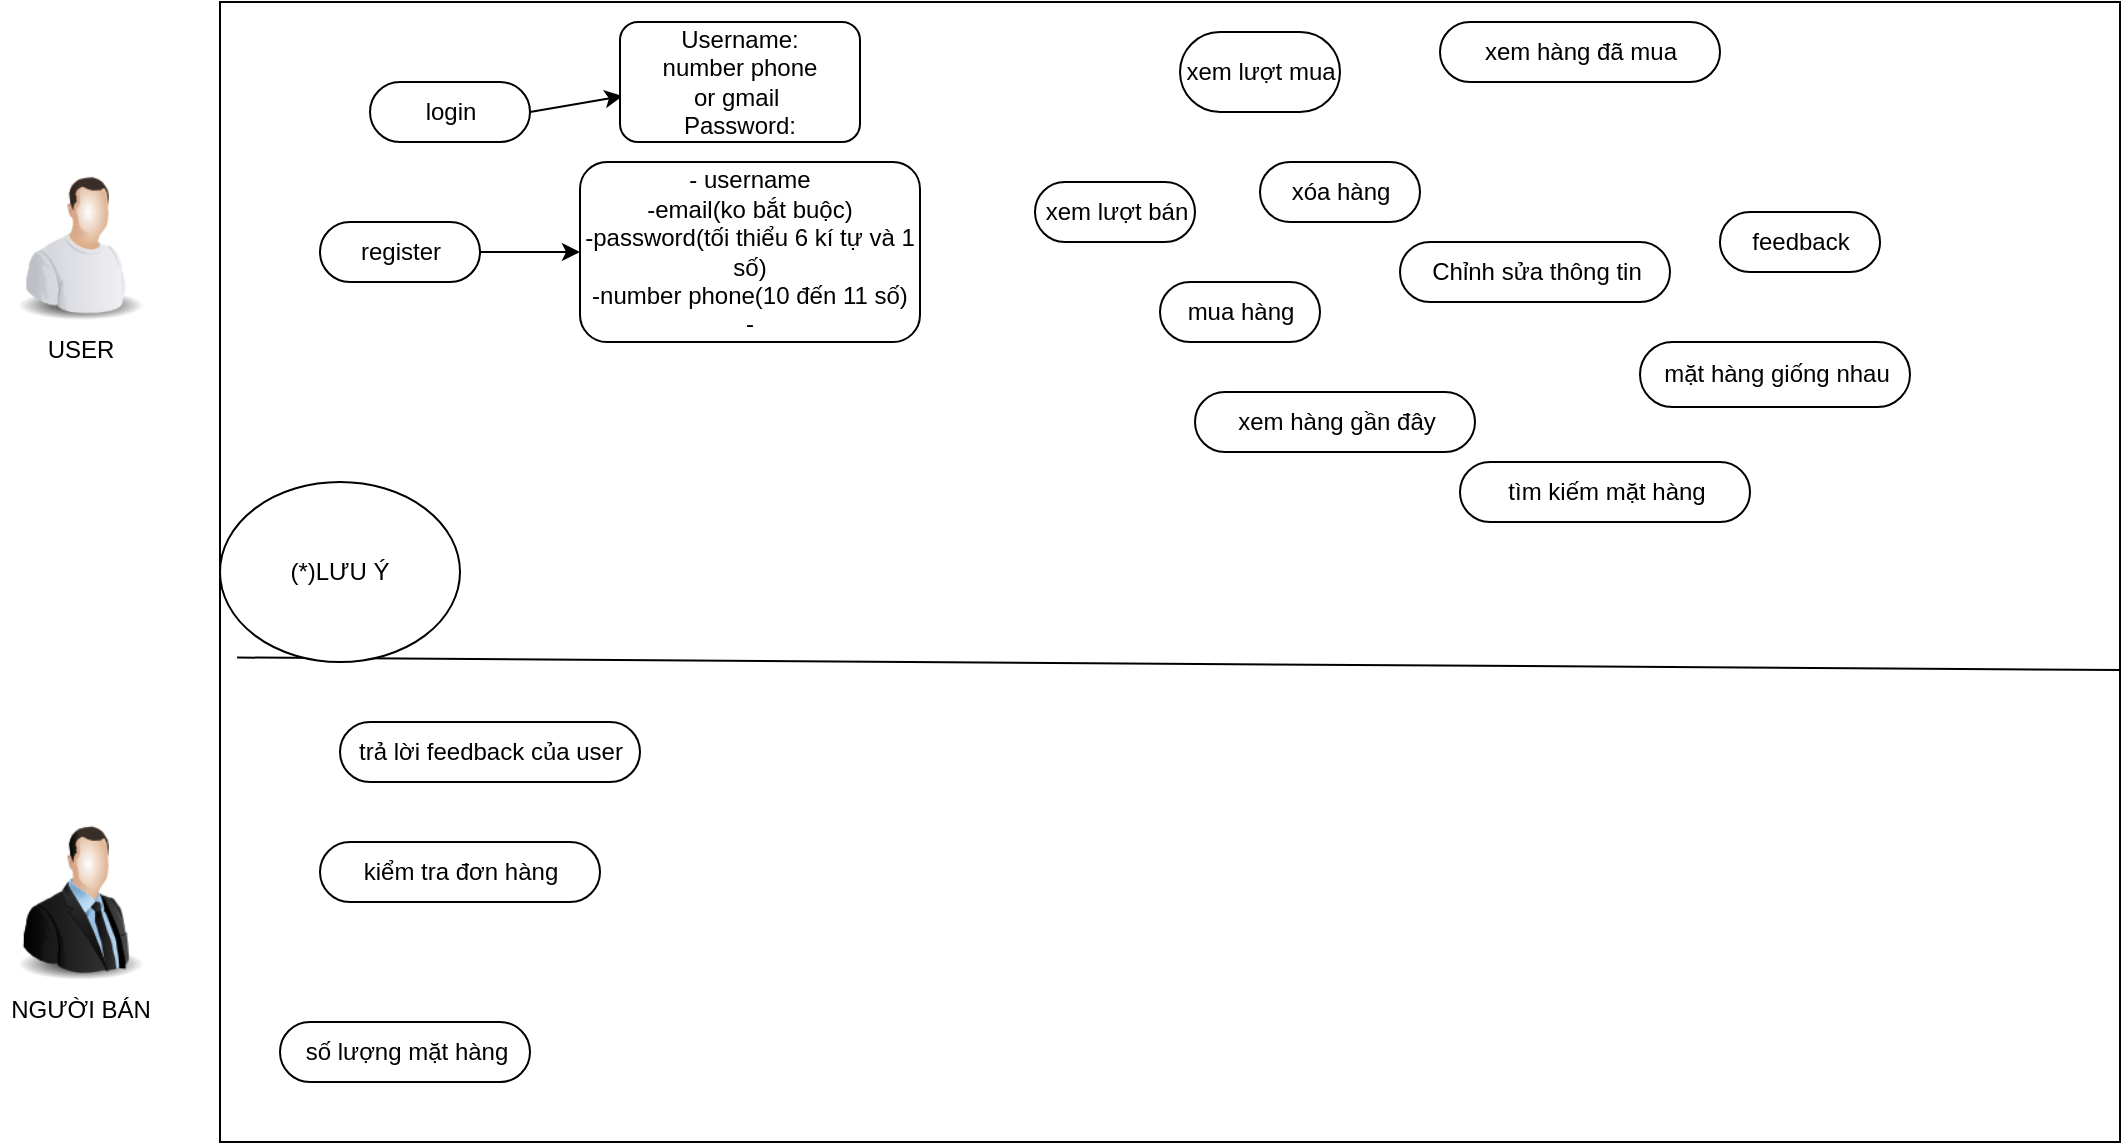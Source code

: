 <mxfile>
    <diagram id="6Yv4ptQ4MMwM81YjcOXj" name="Page-1">
        <mxGraphModel dx="892" dy="452" grid="1" gridSize="10" guides="1" tooltips="1" connect="1" arrows="1" fold="1" page="1" pageScale="1" pageWidth="850" pageHeight="1100" math="0" shadow="0">
            <root>
                <mxCell id="0"/>
                <mxCell id="1" parent="0"/>
                <mxCell id="47" value="" style="verticalLabelPosition=bottom;verticalAlign=top;html=1;shape=mxgraph.basic.rect;fillColor2=none;strokeWidth=1;size=20;indent=5;" parent="1" vertex="1">
                    <mxGeometry x="345" y="100" width="355" height="320" as="geometry"/>
                </mxCell>
                <mxCell id="46" value="" style="html=1;dashed=0;whitespace=wrap;" parent="1" vertex="1">
                    <mxGeometry x="370" y="100" width="310" height="280" as="geometry"/>
                </mxCell>
                <mxCell id="45" value="" style="html=1;dashed=0;whitespace=wrap;" parent="1" vertex="1">
                    <mxGeometry x="330" y="85" width="370" height="295" as="geometry"/>
                </mxCell>
                <mxCell id="28" value="" style="html=1;dashed=0;whitespace=wrap;" parent="1" vertex="1">
                    <mxGeometry x="310" y="70" width="950" height="570" as="geometry"/>
                </mxCell>
                <mxCell id="29" value="NGƯỜI BÁN" style="image;html=1;image=img/lib/clip_art/people/Suit_Man_128x128.png" parent="1" vertex="1">
                    <mxGeometry x="200" y="480" width="80" height="80" as="geometry"/>
                </mxCell>
                <mxCell id="30" value="USER" style="image;html=1;image=img/lib/clip_art/people/Worker_Man_128x128.png" parent="1" vertex="1">
                    <mxGeometry x="200" y="150" width="80" height="80" as="geometry"/>
                </mxCell>
                <mxCell id="58" style="edgeStyle=none;html=1;exitX=1;exitY=0.5;exitDx=0;exitDy=0;exitPerimeter=0;entryX=0;entryY=0.5;entryDx=0;entryDy=0;" parent="1" source="32" target="57" edge="1">
                    <mxGeometry relative="1" as="geometry"/>
                </mxCell>
                <mxCell id="32" value="register" style="html=1;dashed=0;whitespace=wrap;shape=mxgraph.dfd.start" parent="1" vertex="1">
                    <mxGeometry x="360" y="180" width="80" height="30" as="geometry"/>
                </mxCell>
                <mxCell id="33" value="mua hàng" style="html=1;dashed=0;whitespace=wrap;shape=mxgraph.dfd.start" parent="1" vertex="1">
                    <mxGeometry x="780" y="210" width="80" height="30" as="geometry"/>
                </mxCell>
                <mxCell id="34" value="xem lượt mua&lt;br&gt;" style="html=1;dashed=0;whitespace=wrap;shape=mxgraph.dfd.start" parent="1" vertex="1">
                    <mxGeometry x="790" y="85" width="80" height="40" as="geometry"/>
                </mxCell>
                <mxCell id="35" value="xem lượt bán" style="html=1;dashed=0;whitespace=wrap;shape=mxgraph.dfd.start" parent="1" vertex="1">
                    <mxGeometry x="717.5" y="160" width="80" height="30" as="geometry"/>
                </mxCell>
                <mxCell id="37" value="kiểm tra đơn hàng" style="html=1;dashed=0;whitespace=wrap;shape=mxgraph.dfd.start" parent="1" vertex="1">
                    <mxGeometry x="360" y="490" width="140" height="30" as="geometry"/>
                </mxCell>
                <mxCell id="38" value="số lượng mặt hàng" style="html=1;dashed=0;whitespace=wrap;shape=mxgraph.dfd.start" parent="1" vertex="1">
                    <mxGeometry x="340" y="580" width="125" height="30" as="geometry"/>
                </mxCell>
                <mxCell id="55" style="edgeStyle=none;html=1;exitX=1;exitY=0.5;exitDx=0;exitDy=0;exitPerimeter=0;entryX=0.011;entryY=0.617;entryDx=0;entryDy=0;entryPerimeter=0;" parent="1" source="39" target="54" edge="1">
                    <mxGeometry relative="1" as="geometry"/>
                </mxCell>
                <mxCell id="39" value="login" style="html=1;dashed=0;whitespace=wrap;shape=mxgraph.dfd.start" parent="1" vertex="1">
                    <mxGeometry x="385" y="110" width="80" height="30" as="geometry"/>
                </mxCell>
                <mxCell id="42" value="xóa hàng" style="html=1;dashed=0;whitespace=wrap;shape=mxgraph.dfd.start" parent="1" vertex="1">
                    <mxGeometry x="830" y="150" width="80" height="30" as="geometry"/>
                </mxCell>
                <mxCell id="43" value="feedback" style="html=1;dashed=0;whitespace=wrap;shape=mxgraph.dfd.start" parent="1" vertex="1">
                    <mxGeometry x="1060" y="175" width="80" height="30" as="geometry"/>
                </mxCell>
                <mxCell id="44" value="xem hàng đã mua" style="html=1;dashed=0;whitespace=wrap;shape=mxgraph.dfd.start" parent="1" vertex="1">
                    <mxGeometry x="920" y="80" width="140" height="30" as="geometry"/>
                </mxCell>
                <mxCell id="48" value="xem hàng gần đây" style="html=1;dashed=0;whitespace=wrap;shape=mxgraph.dfd.start" parent="1" vertex="1">
                    <mxGeometry x="797.5" y="265" width="140" height="30" as="geometry"/>
                </mxCell>
                <mxCell id="49" value="mặt hàng giống nhau" style="html=1;dashed=0;whitespace=wrap;shape=mxgraph.dfd.start" parent="1" vertex="1">
                    <mxGeometry x="1020" y="240" width="135" height="32.5" as="geometry"/>
                </mxCell>
                <mxCell id="50" value="Chỉnh sửa thông tin" style="html=1;dashed=0;whitespace=wrap;shape=mxgraph.dfd.start" parent="1" vertex="1">
                    <mxGeometry x="900" y="190" width="135" height="30" as="geometry"/>
                </mxCell>
                <mxCell id="51" value="tìm kiếm mặt hàng" style="html=1;dashed=0;whitespace=wrap;shape=mxgraph.dfd.start" parent="1" vertex="1">
                    <mxGeometry x="930" y="300" width="145" height="30" as="geometry"/>
                </mxCell>
                <mxCell id="52" value="" style="endArrow=none;html=1;entryX=0.009;entryY=0.575;entryDx=0;entryDy=0;entryPerimeter=0;exitX=1;exitY=0.586;exitDx=0;exitDy=0;exitPerimeter=0;" parent="1" source="28" target="28" edge="1">
                    <mxGeometry width="50" height="50" relative="1" as="geometry">
                        <mxPoint x="600" y="490" as="sourcePoint"/>
                        <mxPoint x="650" y="440" as="targetPoint"/>
                    </mxGeometry>
                </mxCell>
                <mxCell id="53" value="trả lời feedback của user" style="html=1;dashed=0;whitespace=wrap;shape=mxgraph.dfd.start" parent="1" vertex="1">
                    <mxGeometry x="370" y="430" width="150" height="30" as="geometry"/>
                </mxCell>
                <mxCell id="54" value="Username:&lt;br&gt;number phone&lt;br&gt;or gmail&amp;nbsp;&lt;br&gt;Password:" style="rounded=1;whiteSpace=wrap;html=1;" parent="1" vertex="1">
                    <mxGeometry x="510" y="80" width="120" height="60" as="geometry"/>
                </mxCell>
                <mxCell id="57" value="- username&lt;br&gt;-email(ko bắt buộc)&lt;br&gt;-password(tối thiểu 6 kí tự và 1 số)&lt;br&gt;-number phone(10 đến 11 số)&lt;br&gt;-" style="rounded=1;whiteSpace=wrap;html=1;" parent="1" vertex="1">
                    <mxGeometry x="490" y="150" width="170" height="90" as="geometry"/>
                </mxCell>
                <mxCell id="59" value="(*)LƯU Ý" style="ellipse;whiteSpace=wrap;html=1;" parent="1" vertex="1">
                    <mxGeometry x="310" y="310" width="120" height="90" as="geometry"/>
                </mxCell>
            </root>
        </mxGraphModel>
    </diagram>
</mxfile>